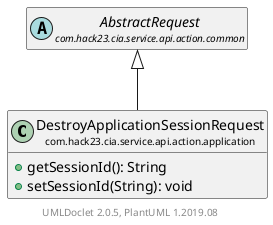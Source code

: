 @startuml
    set namespaceSeparator none
    hide empty fields
    hide empty methods

    class "<size:14>DestroyApplicationSessionRequest\n<size:10>com.hack23.cia.service.api.action.application" as com.hack23.cia.service.api.action.application.DestroyApplicationSessionRequest [[DestroyApplicationSessionRequest.html]] {
        +getSessionId(): String
        +setSessionId(String): void
    }

    abstract class "<size:14>AbstractRequest\n<size:10>com.hack23.cia.service.api.action.common" as com.hack23.cia.service.api.action.common.AbstractRequest [[../common/AbstractRequest.html]]

    com.hack23.cia.service.api.action.common.AbstractRequest <|-- com.hack23.cia.service.api.action.application.DestroyApplicationSessionRequest

    center footer UMLDoclet 2.0.5, PlantUML 1.2019.08
@enduml
